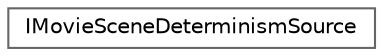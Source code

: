 digraph "Graphical Class Hierarchy"
{
 // INTERACTIVE_SVG=YES
 // LATEX_PDF_SIZE
  bgcolor="transparent";
  edge [fontname=Helvetica,fontsize=10,labelfontname=Helvetica,labelfontsize=10];
  node [fontname=Helvetica,fontsize=10,shape=box,height=0.2,width=0.4];
  rankdir="LR";
  Node0 [id="Node000000",label="IMovieSceneDeterminismSource",height=0.2,width=0.4,color="grey40", fillcolor="white", style="filled",URL="$d1/da5/classIMovieSceneDeterminismSource.html",tooltip="Interface that can be added to a UMovieSceneSequence, UMovieSceneTrack or UMovieSceneSection in order..."];
}
